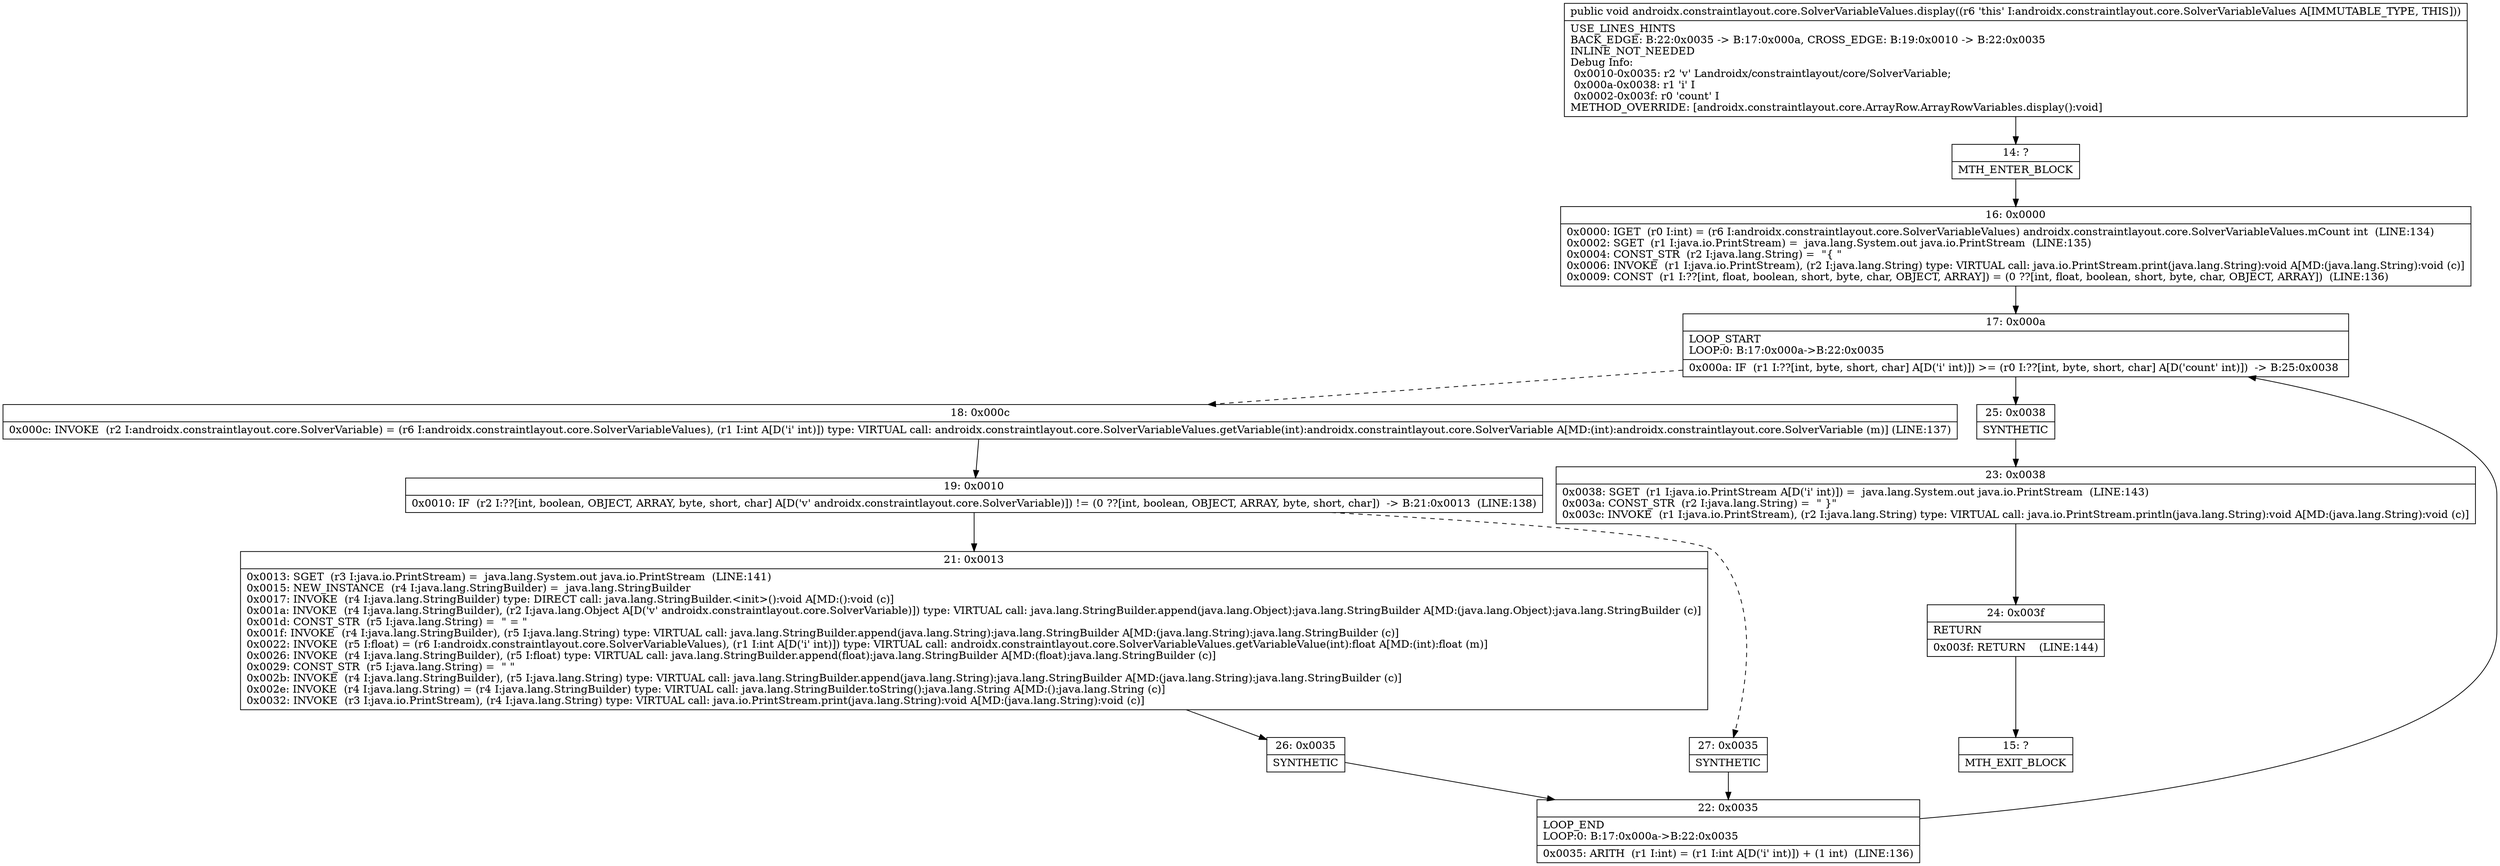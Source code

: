 digraph "CFG forandroidx.constraintlayout.core.SolverVariableValues.display()V" {
Node_14 [shape=record,label="{14\:\ ?|MTH_ENTER_BLOCK\l}"];
Node_16 [shape=record,label="{16\:\ 0x0000|0x0000: IGET  (r0 I:int) = (r6 I:androidx.constraintlayout.core.SolverVariableValues) androidx.constraintlayout.core.SolverVariableValues.mCount int  (LINE:134)\l0x0002: SGET  (r1 I:java.io.PrintStream) =  java.lang.System.out java.io.PrintStream  (LINE:135)\l0x0004: CONST_STR  (r2 I:java.lang.String) =  \"\{ \" \l0x0006: INVOKE  (r1 I:java.io.PrintStream), (r2 I:java.lang.String) type: VIRTUAL call: java.io.PrintStream.print(java.lang.String):void A[MD:(java.lang.String):void (c)]\l0x0009: CONST  (r1 I:??[int, float, boolean, short, byte, char, OBJECT, ARRAY]) = (0 ??[int, float, boolean, short, byte, char, OBJECT, ARRAY])  (LINE:136)\l}"];
Node_17 [shape=record,label="{17\:\ 0x000a|LOOP_START\lLOOP:0: B:17:0x000a\-\>B:22:0x0035\l|0x000a: IF  (r1 I:??[int, byte, short, char] A[D('i' int)]) \>= (r0 I:??[int, byte, short, char] A[D('count' int)])  \-\> B:25:0x0038 \l}"];
Node_18 [shape=record,label="{18\:\ 0x000c|0x000c: INVOKE  (r2 I:androidx.constraintlayout.core.SolverVariable) = (r6 I:androidx.constraintlayout.core.SolverVariableValues), (r1 I:int A[D('i' int)]) type: VIRTUAL call: androidx.constraintlayout.core.SolverVariableValues.getVariable(int):androidx.constraintlayout.core.SolverVariable A[MD:(int):androidx.constraintlayout.core.SolverVariable (m)] (LINE:137)\l}"];
Node_19 [shape=record,label="{19\:\ 0x0010|0x0010: IF  (r2 I:??[int, boolean, OBJECT, ARRAY, byte, short, char] A[D('v' androidx.constraintlayout.core.SolverVariable)]) != (0 ??[int, boolean, OBJECT, ARRAY, byte, short, char])  \-\> B:21:0x0013  (LINE:138)\l}"];
Node_21 [shape=record,label="{21\:\ 0x0013|0x0013: SGET  (r3 I:java.io.PrintStream) =  java.lang.System.out java.io.PrintStream  (LINE:141)\l0x0015: NEW_INSTANCE  (r4 I:java.lang.StringBuilder) =  java.lang.StringBuilder \l0x0017: INVOKE  (r4 I:java.lang.StringBuilder) type: DIRECT call: java.lang.StringBuilder.\<init\>():void A[MD:():void (c)]\l0x001a: INVOKE  (r4 I:java.lang.StringBuilder), (r2 I:java.lang.Object A[D('v' androidx.constraintlayout.core.SolverVariable)]) type: VIRTUAL call: java.lang.StringBuilder.append(java.lang.Object):java.lang.StringBuilder A[MD:(java.lang.Object):java.lang.StringBuilder (c)]\l0x001d: CONST_STR  (r5 I:java.lang.String) =  \" = \" \l0x001f: INVOKE  (r4 I:java.lang.StringBuilder), (r5 I:java.lang.String) type: VIRTUAL call: java.lang.StringBuilder.append(java.lang.String):java.lang.StringBuilder A[MD:(java.lang.String):java.lang.StringBuilder (c)]\l0x0022: INVOKE  (r5 I:float) = (r6 I:androidx.constraintlayout.core.SolverVariableValues), (r1 I:int A[D('i' int)]) type: VIRTUAL call: androidx.constraintlayout.core.SolverVariableValues.getVariableValue(int):float A[MD:(int):float (m)]\l0x0026: INVOKE  (r4 I:java.lang.StringBuilder), (r5 I:float) type: VIRTUAL call: java.lang.StringBuilder.append(float):java.lang.StringBuilder A[MD:(float):java.lang.StringBuilder (c)]\l0x0029: CONST_STR  (r5 I:java.lang.String) =  \" \" \l0x002b: INVOKE  (r4 I:java.lang.StringBuilder), (r5 I:java.lang.String) type: VIRTUAL call: java.lang.StringBuilder.append(java.lang.String):java.lang.StringBuilder A[MD:(java.lang.String):java.lang.StringBuilder (c)]\l0x002e: INVOKE  (r4 I:java.lang.String) = (r4 I:java.lang.StringBuilder) type: VIRTUAL call: java.lang.StringBuilder.toString():java.lang.String A[MD:():java.lang.String (c)]\l0x0032: INVOKE  (r3 I:java.io.PrintStream), (r4 I:java.lang.String) type: VIRTUAL call: java.io.PrintStream.print(java.lang.String):void A[MD:(java.lang.String):void (c)]\l}"];
Node_26 [shape=record,label="{26\:\ 0x0035|SYNTHETIC\l}"];
Node_22 [shape=record,label="{22\:\ 0x0035|LOOP_END\lLOOP:0: B:17:0x000a\-\>B:22:0x0035\l|0x0035: ARITH  (r1 I:int) = (r1 I:int A[D('i' int)]) + (1 int)  (LINE:136)\l}"];
Node_27 [shape=record,label="{27\:\ 0x0035|SYNTHETIC\l}"];
Node_25 [shape=record,label="{25\:\ 0x0038|SYNTHETIC\l}"];
Node_23 [shape=record,label="{23\:\ 0x0038|0x0038: SGET  (r1 I:java.io.PrintStream A[D('i' int)]) =  java.lang.System.out java.io.PrintStream  (LINE:143)\l0x003a: CONST_STR  (r2 I:java.lang.String) =  \" \}\" \l0x003c: INVOKE  (r1 I:java.io.PrintStream), (r2 I:java.lang.String) type: VIRTUAL call: java.io.PrintStream.println(java.lang.String):void A[MD:(java.lang.String):void (c)]\l}"];
Node_24 [shape=record,label="{24\:\ 0x003f|RETURN\l|0x003f: RETURN    (LINE:144)\l}"];
Node_15 [shape=record,label="{15\:\ ?|MTH_EXIT_BLOCK\l}"];
MethodNode[shape=record,label="{public void androidx.constraintlayout.core.SolverVariableValues.display((r6 'this' I:androidx.constraintlayout.core.SolverVariableValues A[IMMUTABLE_TYPE, THIS]))  | USE_LINES_HINTS\lBACK_EDGE: B:22:0x0035 \-\> B:17:0x000a, CROSS_EDGE: B:19:0x0010 \-\> B:22:0x0035\lINLINE_NOT_NEEDED\lDebug Info:\l  0x0010\-0x0035: r2 'v' Landroidx\/constraintlayout\/core\/SolverVariable;\l  0x000a\-0x0038: r1 'i' I\l  0x0002\-0x003f: r0 'count' I\lMETHOD_OVERRIDE: [androidx.constraintlayout.core.ArrayRow.ArrayRowVariables.display():void]\l}"];
MethodNode -> Node_14;Node_14 -> Node_16;
Node_16 -> Node_17;
Node_17 -> Node_18[style=dashed];
Node_17 -> Node_25;
Node_18 -> Node_19;
Node_19 -> Node_21;
Node_19 -> Node_27[style=dashed];
Node_21 -> Node_26;
Node_26 -> Node_22;
Node_22 -> Node_17;
Node_27 -> Node_22;
Node_25 -> Node_23;
Node_23 -> Node_24;
Node_24 -> Node_15;
}

